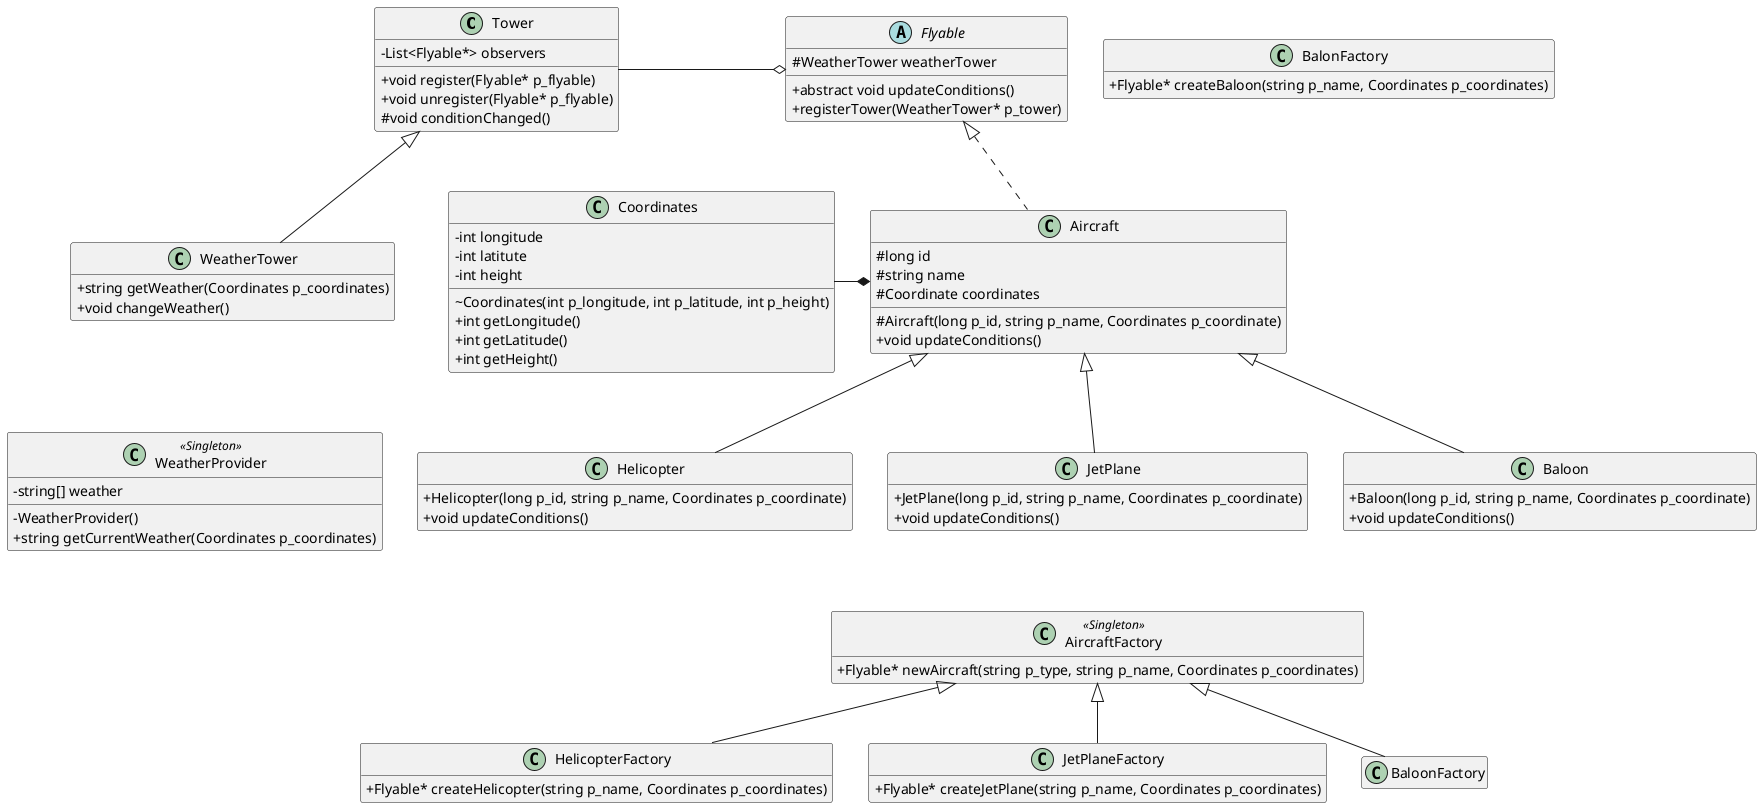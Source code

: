 @startuml
skinparam classAttributeIconSize 0
hide empty members
class Tower
{
- List<Flyable*> observers
+void register(Flyable* p_flyable)
+void unregister(Flyable* p_flyable)
#void conditionChanged()
}

class WeatherTower
{
+string getWeather(Coordinates p_coordinates)
+void changeWeather()
}

class WeatherProvider <<Singleton>>
{
-string[] weather
-WeatherProvider()
+string getCurrentWeather(Coordinates p_coordinates)
}

class Coordinates
{
-int longitude
-int latitute
-int height
~Coordinates(int p_longitude, int p_latitude, int p_height)
+int getLongitude()
+int getLatitude()
+int getHeight()
}

class Aircraft
{
#long id
#string name
#Coordinate coordinates
#Aircraft(long p_id, string p_name, Coordinates p_coordinate)
+void updateConditions()
}

abstract Flyable
{
#WeatherTower weatherTower
+abstract void updateConditions()
+registerTower(WeatherTower* p_tower)
}

class Helicopter
{
+Helicopter(long p_id, string p_name, Coordinates p_coordinate)
+void updateConditions()
}

class JetPlane
{
+JetPlane(long p_id, string p_name, Coordinates p_coordinate)
+void updateConditions()
}

class Baloon
{
+Baloon(long p_id, string p_name, Coordinates p_coordinate)
+void updateConditions()
}

class AircraftFactory <<Singleton>>
{
+Flyable* newAircraft(string p_type, string p_name, Coordinates p_coordinates)
}

class HelicopterFactory
{
+Flyable* createHelicopter(string p_name, Coordinates p_coordinates)
}

class JetPlaneFactory
{
+Flyable* createJetPlane(string p_name, Coordinates p_coordinates)
}

class BalonFactory
{
+Flyable* createBaloon(string p_name, Coordinates p_coordinates)
}

Tower <|-- WeatherTower
Tower -o Flyable
Coordinates -* Aircraft
Flyable <|.. Aircraft
Aircraft <|-- Helicopter
Aircraft <|-- JetPlane
Aircraft <|-- Baloon
AircraftFactory <|-- HelicopterFactory
AircraftFactory <|-- JetPlaneFactory
AircraftFactory <|-- BaloonFactory

JetPlane -[hidden]- AircraftFactory
WeatherTower -[hidden]- WeatherProvider

@enduml
